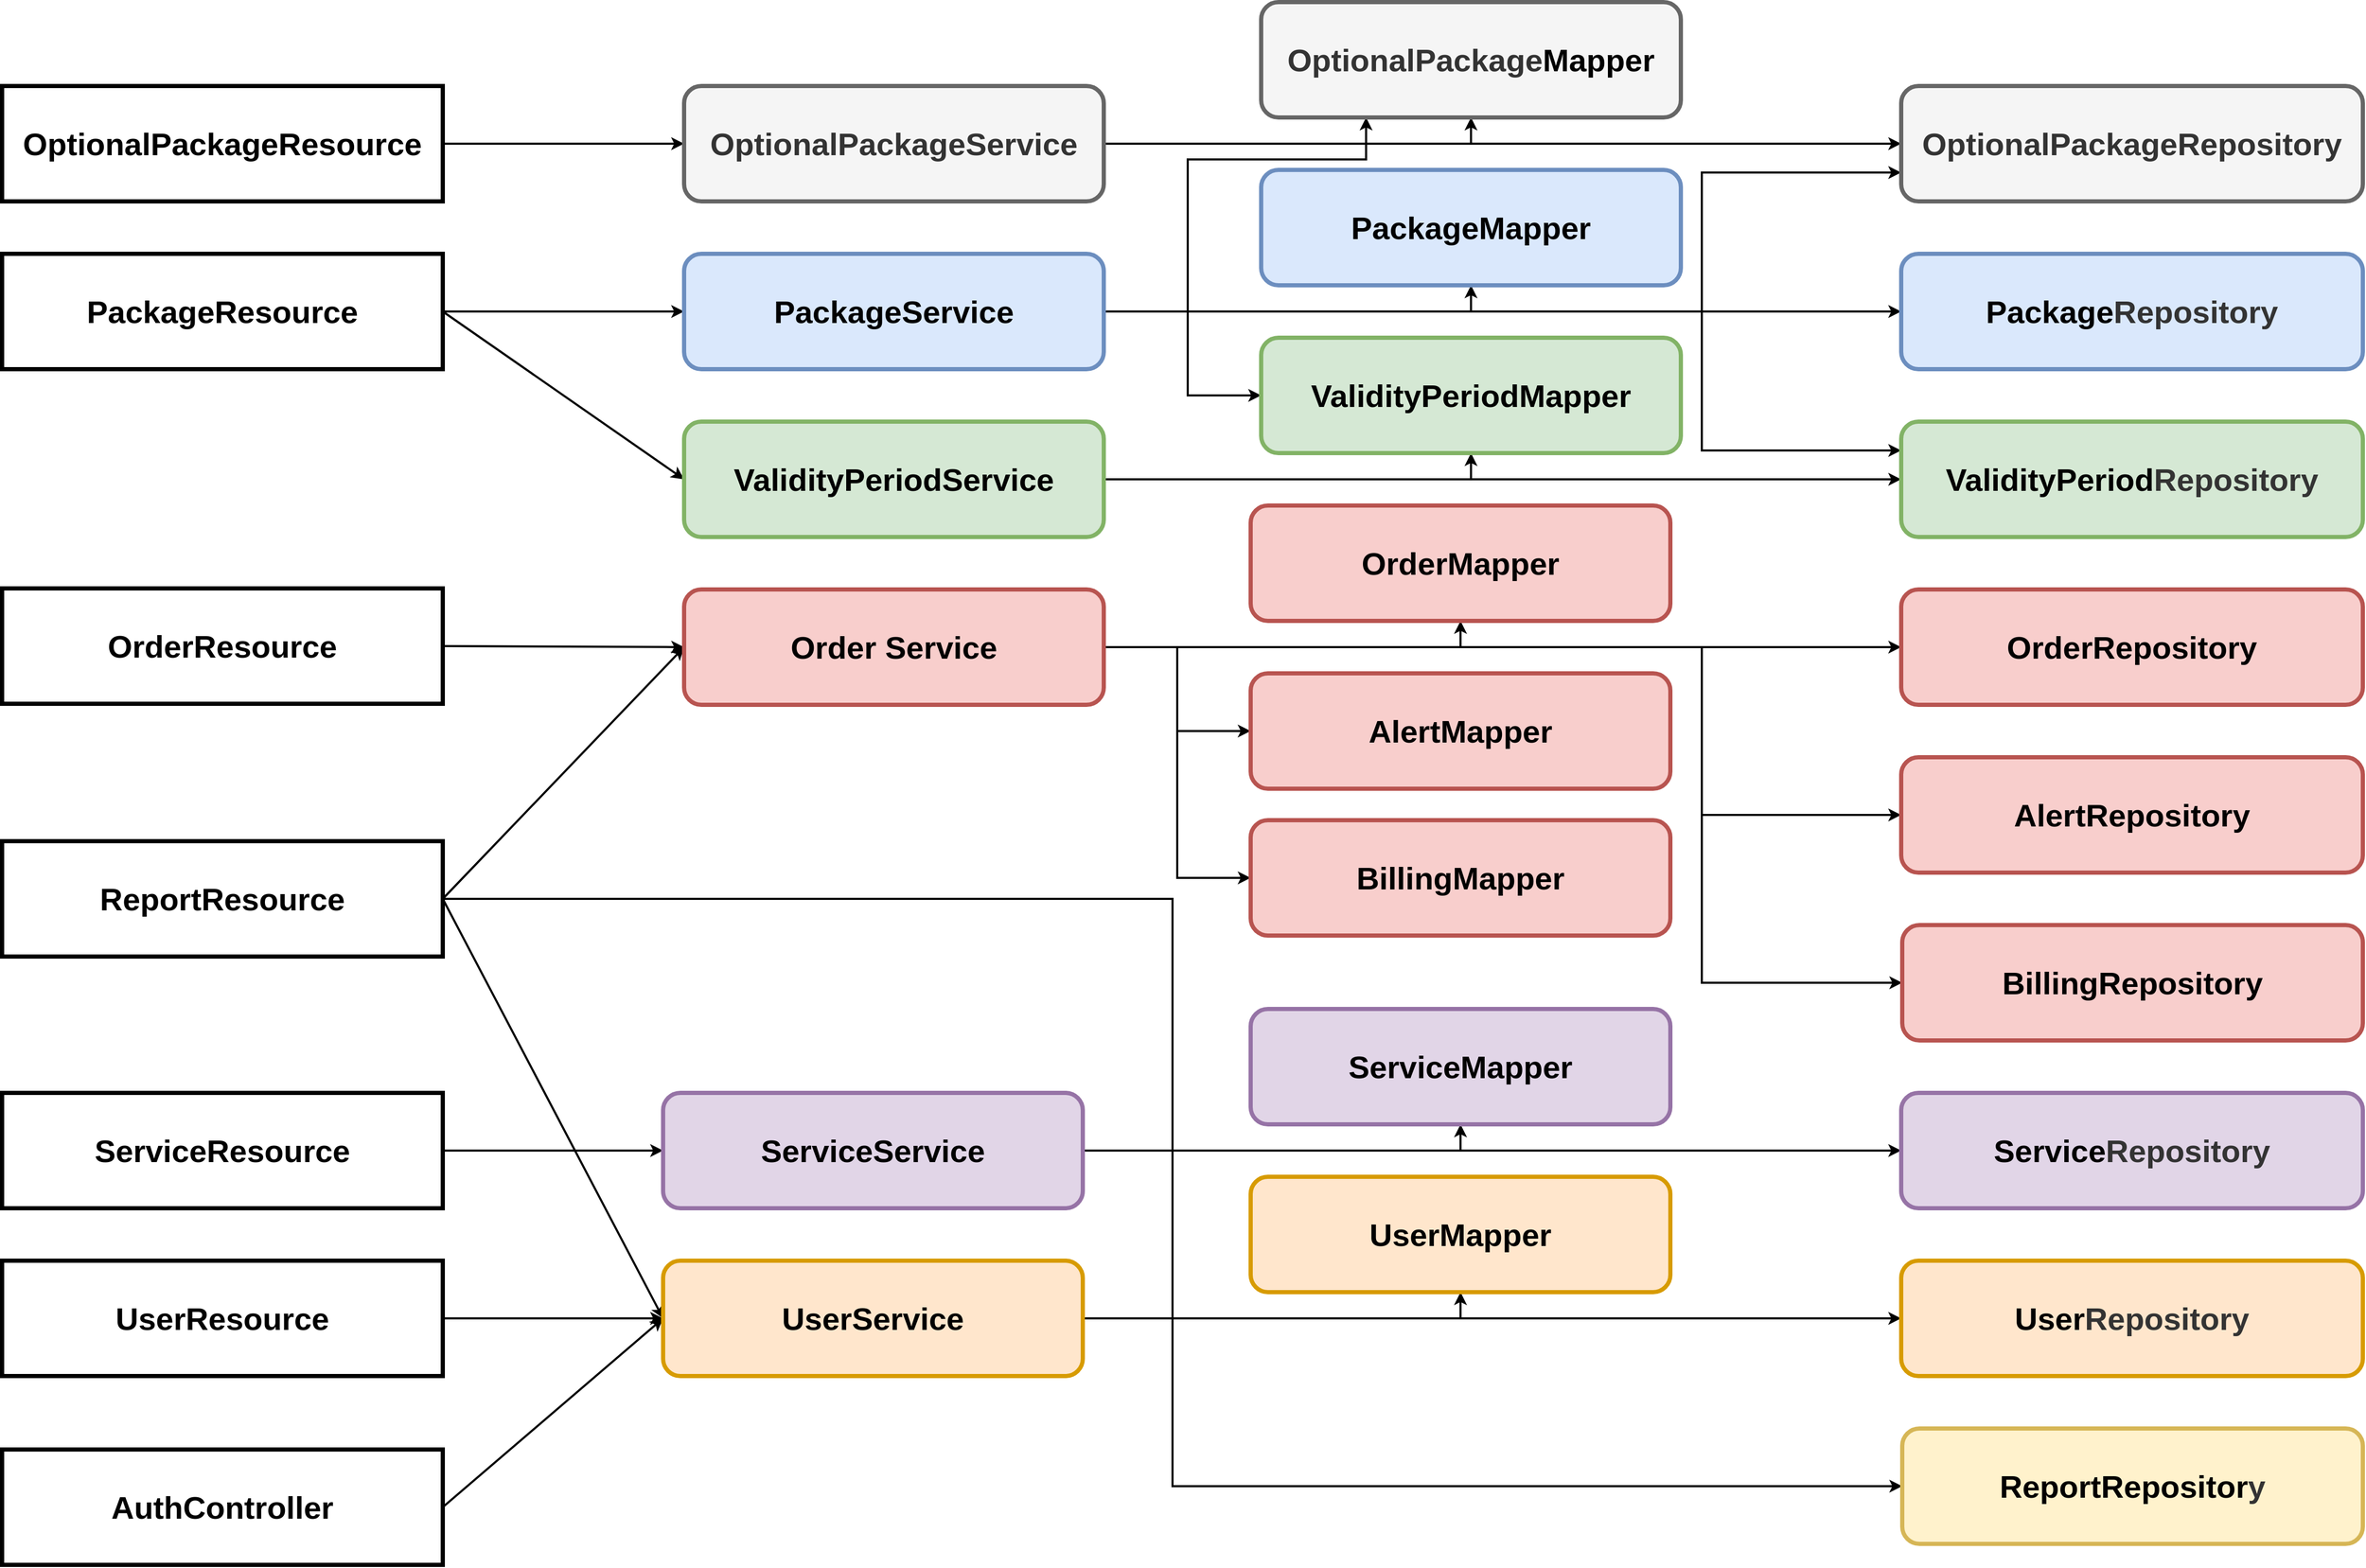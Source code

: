 <mxfile version="16.5.1" type="device"><diagram id="WxOgKXdtmkrmOc2ziWRf" name="Page-1"><mxGraphModel dx="2500" dy="1720" grid="1" gridSize="10" guides="1" tooltips="1" connect="1" arrows="1" fold="1" page="1" pageScale="1" pageWidth="100" pageHeight="100" math="0" shadow="0"><root><mxCell id="0"/><mxCell id="1" parent="0"/><mxCell id="cLr9N4RXFAh8yks75MvX-22" style="rounded=0;orthogonalLoop=1;jettySize=auto;html=1;exitX=1;exitY=0.5;exitDx=0;exitDy=0;entryX=0;entryY=0.5;entryDx=0;entryDy=0;strokeWidth=2;fontStyle=1" edge="1" parent="1" source="cLr9N4RXFAh8yks75MvX-2" target="cLr9N4RXFAh8yks75MvX-15"><mxGeometry relative="1" as="geometry"/></mxCell><mxCell id="cLr9N4RXFAh8yks75MvX-2" value="OrderResource" style="rounded=0;whiteSpace=wrap;html=1;fontSize=30;fillColor=none;fontStyle=1;strokeWidth=4;" vertex="1" parent="1"><mxGeometry x="1140" y="1169" width="420" height="110" as="geometry"/></mxCell><mxCell id="cLr9N4RXFAh8yks75MvX-25" style="edgeStyle=none;rounded=0;orthogonalLoop=1;jettySize=auto;html=1;exitX=1;exitY=0.5;exitDx=0;exitDy=0;entryX=0;entryY=0.5;entryDx=0;entryDy=0;strokeWidth=2;fontStyle=1" edge="1" parent="1" source="cLr9N4RXFAh8yks75MvX-5" target="cLr9N4RXFAh8yks75MvX-16"><mxGeometry relative="1" as="geometry"/></mxCell><mxCell id="cLr9N4RXFAh8yks75MvX-26" style="edgeStyle=none;rounded=0;orthogonalLoop=1;jettySize=auto;html=1;exitX=1;exitY=0.5;exitDx=0;exitDy=0;entryX=0;entryY=0.5;entryDx=0;entryDy=0;strokeWidth=2;fontStyle=1" edge="1" parent="1" source="cLr9N4RXFAh8yks75MvX-5" target="cLr9N4RXFAh8yks75MvX-15"><mxGeometry relative="1" as="geometry"/></mxCell><mxCell id="cLr9N4RXFAh8yks75MvX-27" style="edgeStyle=orthogonalEdgeStyle;rounded=0;orthogonalLoop=1;jettySize=auto;html=1;exitX=1;exitY=0.5;exitDx=0;exitDy=0;entryX=0;entryY=0.5;entryDx=0;entryDy=0;strokeWidth=2;fontStyle=1" edge="1" parent="1" source="cLr9N4RXFAh8yks75MvX-5" target="cLr9N4RXFAh8yks75MvX-19"><mxGeometry relative="1" as="geometry"/></mxCell><mxCell id="cLr9N4RXFAh8yks75MvX-5" value="ReportResource" style="rounded=0;whiteSpace=wrap;html=1;fontSize=30;fillColor=none;fontStyle=1;strokeWidth=4;" vertex="1" parent="1"><mxGeometry x="1140" y="1410" width="420" height="110" as="geometry"/></mxCell><mxCell id="cLr9N4RXFAh8yks75MvX-29" style="edgeStyle=none;rounded=0;orthogonalLoop=1;jettySize=auto;html=1;exitX=1;exitY=0.5;exitDx=0;exitDy=0;entryX=0;entryY=0.5;entryDx=0;entryDy=0;strokeWidth=2;fontStyle=1" edge="1" parent="1" source="cLr9N4RXFAh8yks75MvX-6" target="cLr9N4RXFAh8yks75MvX-16"><mxGeometry relative="1" as="geometry"/></mxCell><mxCell id="cLr9N4RXFAh8yks75MvX-6" value="UserResource" style="rounded=0;whiteSpace=wrap;html=1;fontSize=30;fillColor=none;fontStyle=1;strokeWidth=4;" vertex="1" parent="1"><mxGeometry x="1140" y="1810" width="420" height="110" as="geometry"/></mxCell><mxCell id="cLr9N4RXFAh8yks75MvX-28" style="edgeStyle=none;rounded=0;orthogonalLoop=1;jettySize=auto;html=1;exitX=1;exitY=0.5;exitDx=0;exitDy=0;entryX=0;entryY=0.5;entryDx=0;entryDy=0;strokeWidth=2;fontStyle=1" edge="1" parent="1" source="cLr9N4RXFAh8yks75MvX-7" target="cLr9N4RXFAh8yks75MvX-17"><mxGeometry relative="1" as="geometry"/></mxCell><mxCell id="cLr9N4RXFAh8yks75MvX-7" value="ServiceResource" style="rounded=0;whiteSpace=wrap;html=1;fontSize=30;fillColor=none;fontStyle=1;strokeWidth=4;" vertex="1" parent="1"><mxGeometry x="1140" y="1650" width="420" height="110" as="geometry"/></mxCell><mxCell id="cLr9N4RXFAh8yks75MvX-21" style="rounded=0;orthogonalLoop=1;jettySize=auto;html=1;exitX=1;exitY=0.5;exitDx=0;exitDy=0;entryX=0;entryY=0.5;entryDx=0;entryDy=0;strokeWidth=2;fontStyle=1" edge="1" parent="1" source="cLr9N4RXFAh8yks75MvX-8" target="cLr9N4RXFAh8yks75MvX-14"><mxGeometry relative="1" as="geometry"/></mxCell><mxCell id="cLr9N4RXFAh8yks75MvX-63" style="rounded=0;orthogonalLoop=1;jettySize=auto;html=1;exitX=1;exitY=0.5;exitDx=0;exitDy=0;entryX=0;entryY=0.5;entryDx=0;entryDy=0;strokeWidth=2;fontStyle=1" edge="1" parent="1" source="cLr9N4RXFAh8yks75MvX-8" target="cLr9N4RXFAh8yks75MvX-23"><mxGeometry relative="1" as="geometry"/></mxCell><mxCell id="cLr9N4RXFAh8yks75MvX-8" value="PackageResource" style="rounded=0;whiteSpace=wrap;html=1;fontSize=30;fillColor=none;fontStyle=1;strokeWidth=4;" vertex="1" parent="1"><mxGeometry x="1140" y="850" width="420" height="110" as="geometry"/></mxCell><mxCell id="cLr9N4RXFAh8yks75MvX-20" style="rounded=0;orthogonalLoop=1;jettySize=auto;html=1;exitX=1;exitY=0.5;exitDx=0;exitDy=0;entryX=0;entryY=0.5;entryDx=0;entryDy=0;strokeWidth=2;fontStyle=1" edge="1" parent="1" source="cLr9N4RXFAh8yks75MvX-9" target="cLr9N4RXFAh8yks75MvX-13"><mxGeometry relative="1" as="geometry"/></mxCell><mxCell id="cLr9N4RXFAh8yks75MvX-9" value="&lt;span&gt;OptionalPackageResource&lt;br&gt;&lt;/span&gt;" style="rounded=0;whiteSpace=wrap;html=1;fontSize=30;fillColor=none;fontStyle=1;strokeWidth=4;" vertex="1" parent="1"><mxGeometry x="1140" y="690" width="420" height="110" as="geometry"/></mxCell><mxCell id="cLr9N4RXFAh8yks75MvX-82" style="rounded=0;orthogonalLoop=1;jettySize=auto;html=1;exitX=1;exitY=0.5;exitDx=0;exitDy=0;entryX=0;entryY=0.5;entryDx=0;entryDy=0;strokeWidth=2;fontStyle=1" edge="1" parent="1" source="cLr9N4RXFAh8yks75MvX-10" target="cLr9N4RXFAh8yks75MvX-16"><mxGeometry relative="1" as="geometry"/></mxCell><mxCell id="cLr9N4RXFAh8yks75MvX-10" value="AuthController" style="rounded=0;whiteSpace=wrap;html=1;fontSize=30;fillColor=none;fontStyle=1;strokeWidth=4;" vertex="1" parent="1"><mxGeometry x="1140" y="1990" width="420" height="110" as="geometry"/></mxCell><mxCell id="cLr9N4RXFAh8yks75MvX-54" style="edgeStyle=none;rounded=0;orthogonalLoop=1;jettySize=auto;html=1;exitX=1;exitY=0.5;exitDx=0;exitDy=0;entryX=0;entryY=0.5;entryDx=0;entryDy=0;strokeWidth=2;fontStyle=1" edge="1" parent="1" source="cLr9N4RXFAh8yks75MvX-13" target="cLr9N4RXFAh8yks75MvX-36"><mxGeometry relative="1" as="geometry"/></mxCell><mxCell id="cLr9N4RXFAh8yks75MvX-56" style="edgeStyle=orthogonalEdgeStyle;rounded=0;orthogonalLoop=1;jettySize=auto;html=1;exitX=1;exitY=0.5;exitDx=0;exitDy=0;entryX=0.5;entryY=1;entryDx=0;entryDy=0;strokeWidth=2;fontStyle=1" edge="1" parent="1" source="cLr9N4RXFAh8yks75MvX-13" target="cLr9N4RXFAh8yks75MvX-30"><mxGeometry relative="1" as="geometry"/></mxCell><mxCell id="cLr9N4RXFAh8yks75MvX-13" value="OptionalPackageService" style="rounded=1;whiteSpace=wrap;html=1;fontSize=30;fillColor=#f5f5f5;strokeColor=#666666;fontColor=#333333;fontStyle=1;strokeWidth=4;" vertex="1" parent="1"><mxGeometry x="1790" y="690" width="400" height="110" as="geometry"/></mxCell><mxCell id="cLr9N4RXFAh8yks75MvX-57" style="edgeStyle=orthogonalEdgeStyle;rounded=0;orthogonalLoop=1;jettySize=auto;html=1;exitX=1;exitY=0.5;exitDx=0;exitDy=0;entryX=0;entryY=0.5;entryDx=0;entryDy=0;strokeWidth=2;fontStyle=1" edge="1" parent="1" source="cLr9N4RXFAh8yks75MvX-14" target="cLr9N4RXFAh8yks75MvX-37"><mxGeometry relative="1" as="geometry"/></mxCell><mxCell id="cLr9N4RXFAh8yks75MvX-58" style="edgeStyle=orthogonalEdgeStyle;rounded=0;orthogonalLoop=1;jettySize=auto;html=1;exitX=1;exitY=0.5;exitDx=0;exitDy=0;entryX=0.5;entryY=1;entryDx=0;entryDy=0;strokeWidth=2;fontStyle=1" edge="1" parent="1" source="cLr9N4RXFAh8yks75MvX-14" target="cLr9N4RXFAh8yks75MvX-31"><mxGeometry relative="1" as="geometry"/></mxCell><mxCell id="cLr9N4RXFAh8yks75MvX-61" style="edgeStyle=orthogonalEdgeStyle;rounded=0;orthogonalLoop=1;jettySize=auto;html=1;exitX=1;exitY=0.5;exitDx=0;exitDy=0;entryX=0.25;entryY=1;entryDx=0;entryDy=0;strokeWidth=2;fontStyle=1" edge="1" parent="1" source="cLr9N4RXFAh8yks75MvX-14" target="cLr9N4RXFAh8yks75MvX-30"><mxGeometry relative="1" as="geometry"><Array as="points"><mxPoint x="2270" y="905"/><mxPoint x="2270" y="760"/><mxPoint x="2440" y="760"/></Array></mxGeometry></mxCell><mxCell id="cLr9N4RXFAh8yks75MvX-62" style="edgeStyle=orthogonalEdgeStyle;rounded=0;orthogonalLoop=1;jettySize=auto;html=1;exitX=1;exitY=0.5;exitDx=0;exitDy=0;entryX=0;entryY=0.75;entryDx=0;entryDy=0;strokeWidth=2;fontStyle=1" edge="1" parent="1" source="cLr9N4RXFAh8yks75MvX-14" target="cLr9N4RXFAh8yks75MvX-36"><mxGeometry relative="1" as="geometry"><Array as="points"><mxPoint x="2760" y="905"/><mxPoint x="2760" y="773"/></Array></mxGeometry></mxCell><mxCell id="cLr9N4RXFAh8yks75MvX-68" style="edgeStyle=orthogonalEdgeStyle;rounded=0;orthogonalLoop=1;jettySize=auto;html=1;exitX=1;exitY=0.5;exitDx=0;exitDy=0;entryX=0;entryY=0.5;entryDx=0;entryDy=0;strokeWidth=2;fontStyle=1" edge="1" parent="1" source="cLr9N4RXFAh8yks75MvX-14" target="cLr9N4RXFAh8yks75MvX-35"><mxGeometry relative="1" as="geometry"><Array as="points"><mxPoint x="2270" y="905"/><mxPoint x="2270" y="985"/></Array></mxGeometry></mxCell><mxCell id="cLr9N4RXFAh8yks75MvX-69" style="edgeStyle=orthogonalEdgeStyle;rounded=0;orthogonalLoop=1;jettySize=auto;html=1;exitX=1;exitY=0.5;exitDx=0;exitDy=0;entryX=0;entryY=0.25;entryDx=0;entryDy=0;strokeWidth=2;fontStyle=1" edge="1" parent="1" source="cLr9N4RXFAh8yks75MvX-14" target="cLr9N4RXFAh8yks75MvX-38"><mxGeometry relative="1" as="geometry"><Array as="points"><mxPoint x="2760" y="905"/><mxPoint x="2760" y="1038"/></Array></mxGeometry></mxCell><mxCell id="cLr9N4RXFAh8yks75MvX-14" value="PackageService" style="rounded=1;whiteSpace=wrap;html=1;fontSize=30;fillColor=#dae8fc;strokeColor=#6c8ebf;fontStyle=1;strokeWidth=4;" vertex="1" parent="1"><mxGeometry x="1790" y="850" width="400" height="110" as="geometry"/></mxCell><mxCell id="cLr9N4RXFAh8yks75MvX-70" style="edgeStyle=orthogonalEdgeStyle;rounded=0;orthogonalLoop=1;jettySize=auto;html=1;exitX=1;exitY=0.5;exitDx=0;exitDy=0;strokeWidth=2;fontStyle=1" edge="1" parent="1" source="cLr9N4RXFAh8yks75MvX-15" target="cLr9N4RXFAh8yks75MvX-41"><mxGeometry relative="1" as="geometry"/></mxCell><mxCell id="cLr9N4RXFAh8yks75MvX-71" style="edgeStyle=orthogonalEdgeStyle;rounded=0;orthogonalLoop=1;jettySize=auto;html=1;exitX=1;exitY=0.5;exitDx=0;exitDy=0;entryX=0.5;entryY=1;entryDx=0;entryDy=0;strokeWidth=2;fontStyle=1" edge="1" parent="1" source="cLr9N4RXFAh8yks75MvX-15" target="cLr9N4RXFAh8yks75MvX-32"><mxGeometry relative="1" as="geometry"/></mxCell><mxCell id="cLr9N4RXFAh8yks75MvX-72" style="edgeStyle=orthogonalEdgeStyle;rounded=0;orthogonalLoop=1;jettySize=auto;html=1;exitX=1;exitY=0.5;exitDx=0;exitDy=0;entryX=0;entryY=0.5;entryDx=0;entryDy=0;strokeWidth=2;fontStyle=1" edge="1" parent="1" source="cLr9N4RXFAh8yks75MvX-15" target="cLr9N4RXFAh8yks75MvX-48"><mxGeometry relative="1" as="geometry"/></mxCell><mxCell id="cLr9N4RXFAh8yks75MvX-73" style="edgeStyle=orthogonalEdgeStyle;rounded=0;orthogonalLoop=1;jettySize=auto;html=1;exitX=1;exitY=0.5;exitDx=0;exitDy=0;entryX=0;entryY=0.5;entryDx=0;entryDy=0;strokeWidth=2;fontStyle=1" edge="1" parent="1" source="cLr9N4RXFAh8yks75MvX-15" target="cLr9N4RXFAh8yks75MvX-49"><mxGeometry relative="1" as="geometry"/></mxCell><mxCell id="cLr9N4RXFAh8yks75MvX-74" style="edgeStyle=orthogonalEdgeStyle;rounded=0;orthogonalLoop=1;jettySize=auto;html=1;exitX=1;exitY=0.5;exitDx=0;exitDy=0;entryX=0;entryY=0.5;entryDx=0;entryDy=0;strokeWidth=2;fontStyle=1" edge="1" parent="1" source="cLr9N4RXFAh8yks75MvX-15" target="cLr9N4RXFAh8yks75MvX-51"><mxGeometry relative="1" as="geometry"><Array as="points"><mxPoint x="2760" y="1225"/><mxPoint x="2760" y="1385"/></Array></mxGeometry></mxCell><mxCell id="cLr9N4RXFAh8yks75MvX-75" style="edgeStyle=orthogonalEdgeStyle;rounded=0;orthogonalLoop=1;jettySize=auto;html=1;exitX=1;exitY=0.5;exitDx=0;exitDy=0;entryX=0;entryY=0.5;entryDx=0;entryDy=0;strokeWidth=2;fontStyle=1" edge="1" parent="1" source="cLr9N4RXFAh8yks75MvX-15" target="cLr9N4RXFAh8yks75MvX-53"><mxGeometry relative="1" as="geometry"><Array as="points"><mxPoint x="2760" y="1225"/><mxPoint x="2760" y="1545"/></Array></mxGeometry></mxCell><mxCell id="cLr9N4RXFAh8yks75MvX-15" value="Order Service" style="rounded=1;whiteSpace=wrap;html=1;fontSize=30;fillColor=#f8cecc;strokeColor=#b85450;fontStyle=1;strokeWidth=4;" vertex="1" parent="1"><mxGeometry x="1790" y="1170" width="400" height="110" as="geometry"/></mxCell><mxCell id="cLr9N4RXFAh8yks75MvX-80" style="edgeStyle=orthogonalEdgeStyle;rounded=0;orthogonalLoop=1;jettySize=auto;html=1;exitX=1;exitY=0.5;exitDx=0;exitDy=0;entryX=0;entryY=0.5;entryDx=0;entryDy=0;strokeWidth=2;fontStyle=1" edge="1" parent="1" source="cLr9N4RXFAh8yks75MvX-16" target="cLr9N4RXFAh8yks75MvX-39"><mxGeometry relative="1" as="geometry"/></mxCell><mxCell id="cLr9N4RXFAh8yks75MvX-81" style="edgeStyle=orthogonalEdgeStyle;rounded=0;orthogonalLoop=1;jettySize=auto;html=1;exitX=1;exitY=0.5;exitDx=0;exitDy=0;entryX=0.5;entryY=1;entryDx=0;entryDy=0;strokeWidth=2;fontStyle=1" edge="1" parent="1" source="cLr9N4RXFAh8yks75MvX-16" target="cLr9N4RXFAh8yks75MvX-33"><mxGeometry relative="1" as="geometry"/></mxCell><mxCell id="cLr9N4RXFAh8yks75MvX-16" value="UserService" style="rounded=1;whiteSpace=wrap;html=1;fontSize=30;fillColor=#ffe6cc;strokeColor=#d79b00;fontStyle=1;strokeWidth=4;" vertex="1" parent="1"><mxGeometry x="1770" y="1810" width="400" height="110" as="geometry"/></mxCell><mxCell id="cLr9N4RXFAh8yks75MvX-77" style="edgeStyle=orthogonalEdgeStyle;rounded=0;orthogonalLoop=1;jettySize=auto;html=1;exitX=1;exitY=0.5;exitDx=0;exitDy=0;entryX=0;entryY=0.5;entryDx=0;entryDy=0;strokeWidth=2;fontStyle=1" edge="1" parent="1" source="cLr9N4RXFAh8yks75MvX-17" target="cLr9N4RXFAh8yks75MvX-40"><mxGeometry relative="1" as="geometry"/></mxCell><mxCell id="cLr9N4RXFAh8yks75MvX-78" style="edgeStyle=orthogonalEdgeStyle;rounded=0;orthogonalLoop=1;jettySize=auto;html=1;exitX=1;exitY=0.5;exitDx=0;exitDy=0;entryX=0.5;entryY=1;entryDx=0;entryDy=0;strokeWidth=2;fontStyle=1" edge="1" parent="1" source="cLr9N4RXFAh8yks75MvX-17" target="cLr9N4RXFAh8yks75MvX-34"><mxGeometry relative="1" as="geometry"/></mxCell><mxCell id="cLr9N4RXFAh8yks75MvX-17" value="ServiceService" style="rounded=1;whiteSpace=wrap;html=1;fontSize=30;fillColor=#e1d5e7;strokeColor=#9673a6;fontStyle=1;strokeWidth=4;" vertex="1" parent="1"><mxGeometry x="1770" y="1650" width="400" height="110" as="geometry"/></mxCell><mxCell id="cLr9N4RXFAh8yks75MvX-19" value="ReportRepositor&lt;span style=&quot;color: rgb(51 , 51 , 51)&quot;&gt;y&lt;/span&gt;" style="rounded=1;whiteSpace=wrap;html=1;fontSize=30;fillColor=#fff2cc;strokeColor=#d6b656;fontStyle=1;strokeWidth=4;" vertex="1" parent="1"><mxGeometry x="2951" y="1970" width="439" height="110" as="geometry"/></mxCell><mxCell id="cLr9N4RXFAh8yks75MvX-66" style="edgeStyle=none;rounded=0;orthogonalLoop=1;jettySize=auto;html=1;exitX=1;exitY=0.5;exitDx=0;exitDy=0;entryX=0;entryY=0.5;entryDx=0;entryDy=0;strokeWidth=2;fontStyle=1" edge="1" parent="1" source="cLr9N4RXFAh8yks75MvX-23" target="cLr9N4RXFAh8yks75MvX-38"><mxGeometry relative="1" as="geometry"/></mxCell><mxCell id="cLr9N4RXFAh8yks75MvX-67" style="edgeStyle=orthogonalEdgeStyle;rounded=0;orthogonalLoop=1;jettySize=auto;html=1;exitX=1;exitY=0.5;exitDx=0;exitDy=0;entryX=0.5;entryY=1;entryDx=0;entryDy=0;strokeWidth=2;fontStyle=1" edge="1" parent="1" source="cLr9N4RXFAh8yks75MvX-23" target="cLr9N4RXFAh8yks75MvX-35"><mxGeometry relative="1" as="geometry"/></mxCell><mxCell id="cLr9N4RXFAh8yks75MvX-23" value="ValidityPeriodService" style="rounded=1;whiteSpace=wrap;html=1;fontSize=30;fillColor=#d5e8d4;strokeColor=#82b366;fontStyle=1;strokeWidth=4;" vertex="1" parent="1"><mxGeometry x="1790" y="1010" width="400" height="110" as="geometry"/></mxCell><mxCell id="cLr9N4RXFAh8yks75MvX-30" value="OptionalPackage&lt;span style=&quot;color: rgb(0 , 0 , 0)&quot;&gt;Mapper&lt;/span&gt;" style="rounded=1;whiteSpace=wrap;html=1;fontSize=30;fillColor=#f5f5f5;strokeColor=#666666;fontColor=#333333;fontStyle=1;strokeWidth=4;" vertex="1" parent="1"><mxGeometry x="2340" y="610" width="400" height="110" as="geometry"/></mxCell><mxCell id="cLr9N4RXFAh8yks75MvX-31" value="PackageMapper" style="rounded=1;whiteSpace=wrap;html=1;fontSize=30;fillColor=#dae8fc;strokeColor=#6c8ebf;fontStyle=1;strokeWidth=4;" vertex="1" parent="1"><mxGeometry x="2340" y="770" width="400" height="110" as="geometry"/></mxCell><mxCell id="cLr9N4RXFAh8yks75MvX-32" value="OrderMapper" style="rounded=1;whiteSpace=wrap;html=1;fontSize=30;fillColor=#f8cecc;strokeColor=#b85450;fontStyle=1;strokeWidth=4;" vertex="1" parent="1"><mxGeometry x="2330" y="1090" width="400" height="110" as="geometry"/></mxCell><mxCell id="cLr9N4RXFAh8yks75MvX-33" value="UserMapper" style="rounded=1;whiteSpace=wrap;html=1;fontSize=30;fillColor=#ffe6cc;strokeColor=#d79b00;fontStyle=1;strokeWidth=4;" vertex="1" parent="1"><mxGeometry x="2330" y="1730" width="400" height="110" as="geometry"/></mxCell><mxCell id="cLr9N4RXFAh8yks75MvX-34" value="ServiceMapper" style="rounded=1;whiteSpace=wrap;html=1;fontSize=30;fillColor=#e1d5e7;strokeColor=#9673a6;fontStyle=1;strokeWidth=4;" vertex="1" parent="1"><mxGeometry x="2330" y="1570" width="400" height="110" as="geometry"/></mxCell><mxCell id="cLr9N4RXFAh8yks75MvX-35" value="ValidityPeriodMapper" style="rounded=1;whiteSpace=wrap;html=1;fontSize=30;fillColor=#d5e8d4;strokeColor=#82b366;fontStyle=1;strokeWidth=4;" vertex="1" parent="1"><mxGeometry x="2340" y="930" width="400" height="110" as="geometry"/></mxCell><mxCell id="cLr9N4RXFAh8yks75MvX-36" value="OptionalPackageRepository" style="rounded=1;whiteSpace=wrap;html=1;fontSize=30;fillColor=#f5f5f5;strokeColor=#666666;fontColor=#333333;fontStyle=1;strokeWidth=4;" vertex="1" parent="1"><mxGeometry x="2950" y="690" width="440" height="110" as="geometry"/></mxCell><mxCell id="cLr9N4RXFAh8yks75MvX-37" value="Package&lt;span style=&quot;color: rgb(51 , 51 , 51)&quot;&gt;Repository&lt;/span&gt;" style="rounded=1;whiteSpace=wrap;html=1;fontSize=30;fillColor=#dae8fc;strokeColor=#6c8ebf;fontStyle=1;strokeWidth=4;" vertex="1" parent="1"><mxGeometry x="2950" y="850" width="440" height="110" as="geometry"/></mxCell><mxCell id="cLr9N4RXFAh8yks75MvX-38" value="ValidityPeriod&lt;span style=&quot;color: rgb(51 , 51 , 51)&quot;&gt;Repository&lt;/span&gt;" style="rounded=1;whiteSpace=wrap;html=1;fontSize=30;fillColor=#d5e8d4;strokeColor=#82b366;fontStyle=1;strokeWidth=4;" vertex="1" parent="1"><mxGeometry x="2950" y="1010" width="440" height="110" as="geometry"/></mxCell><mxCell id="cLr9N4RXFAh8yks75MvX-39" value="User&lt;span style=&quot;color: rgb(51 , 51 , 51)&quot;&gt;Repository&lt;/span&gt;" style="rounded=1;whiteSpace=wrap;html=1;fontSize=30;fillColor=#ffe6cc;strokeColor=#d79b00;fontStyle=1;strokeWidth=4;" vertex="1" parent="1"><mxGeometry x="2950" y="1810" width="440" height="110" as="geometry"/></mxCell><mxCell id="cLr9N4RXFAh8yks75MvX-40" value="Service&lt;span style=&quot;color: rgb(51 , 51 , 51)&quot;&gt;Repository&lt;/span&gt;" style="rounded=1;whiteSpace=wrap;html=1;fontSize=30;fillColor=#e1d5e7;strokeColor=#9673a6;fontStyle=1;strokeWidth=4;" vertex="1" parent="1"><mxGeometry x="2950" y="1650" width="440" height="110" as="geometry"/></mxCell><mxCell id="cLr9N4RXFAh8yks75MvX-41" value="OrderRepository" style="rounded=1;whiteSpace=wrap;html=1;fontSize=30;fillColor=#f8cecc;strokeColor=#b85450;fontStyle=1;strokeWidth=4;" vertex="1" parent="1"><mxGeometry x="2950" y="1170" width="440" height="110" as="geometry"/></mxCell><mxCell id="cLr9N4RXFAh8yks75MvX-48" value="AlertMapper" style="rounded=1;whiteSpace=wrap;html=1;fontSize=30;fillColor=#f8cecc;strokeColor=#b85450;fontStyle=1;strokeWidth=4;" vertex="1" parent="1"><mxGeometry x="2330" y="1250" width="400" height="110" as="geometry"/></mxCell><mxCell id="cLr9N4RXFAh8yks75MvX-49" value="BillingMapper" style="rounded=1;whiteSpace=wrap;html=1;fontSize=30;fillColor=#f8cecc;strokeColor=#b85450;fontStyle=1;strokeWidth=4;" vertex="1" parent="1"><mxGeometry x="2330" y="1390" width="400" height="110" as="geometry"/></mxCell><mxCell id="cLr9N4RXFAh8yks75MvX-51" value="AlertRepository" style="rounded=1;whiteSpace=wrap;html=1;fontSize=30;fillColor=#f8cecc;strokeColor=#b85450;fontStyle=1;strokeWidth=4;" vertex="1" parent="1"><mxGeometry x="2950" y="1330" width="440" height="110" as="geometry"/></mxCell><mxCell id="cLr9N4RXFAh8yks75MvX-53" value="BillingRepository" style="rounded=1;whiteSpace=wrap;html=1;fontSize=30;fillColor=#f8cecc;strokeColor=#b85450;fontStyle=1;strokeWidth=4;" vertex="1" parent="1"><mxGeometry x="2951" y="1490" width="439" height="110" as="geometry"/></mxCell></root></mxGraphModel></diagram></mxfile>